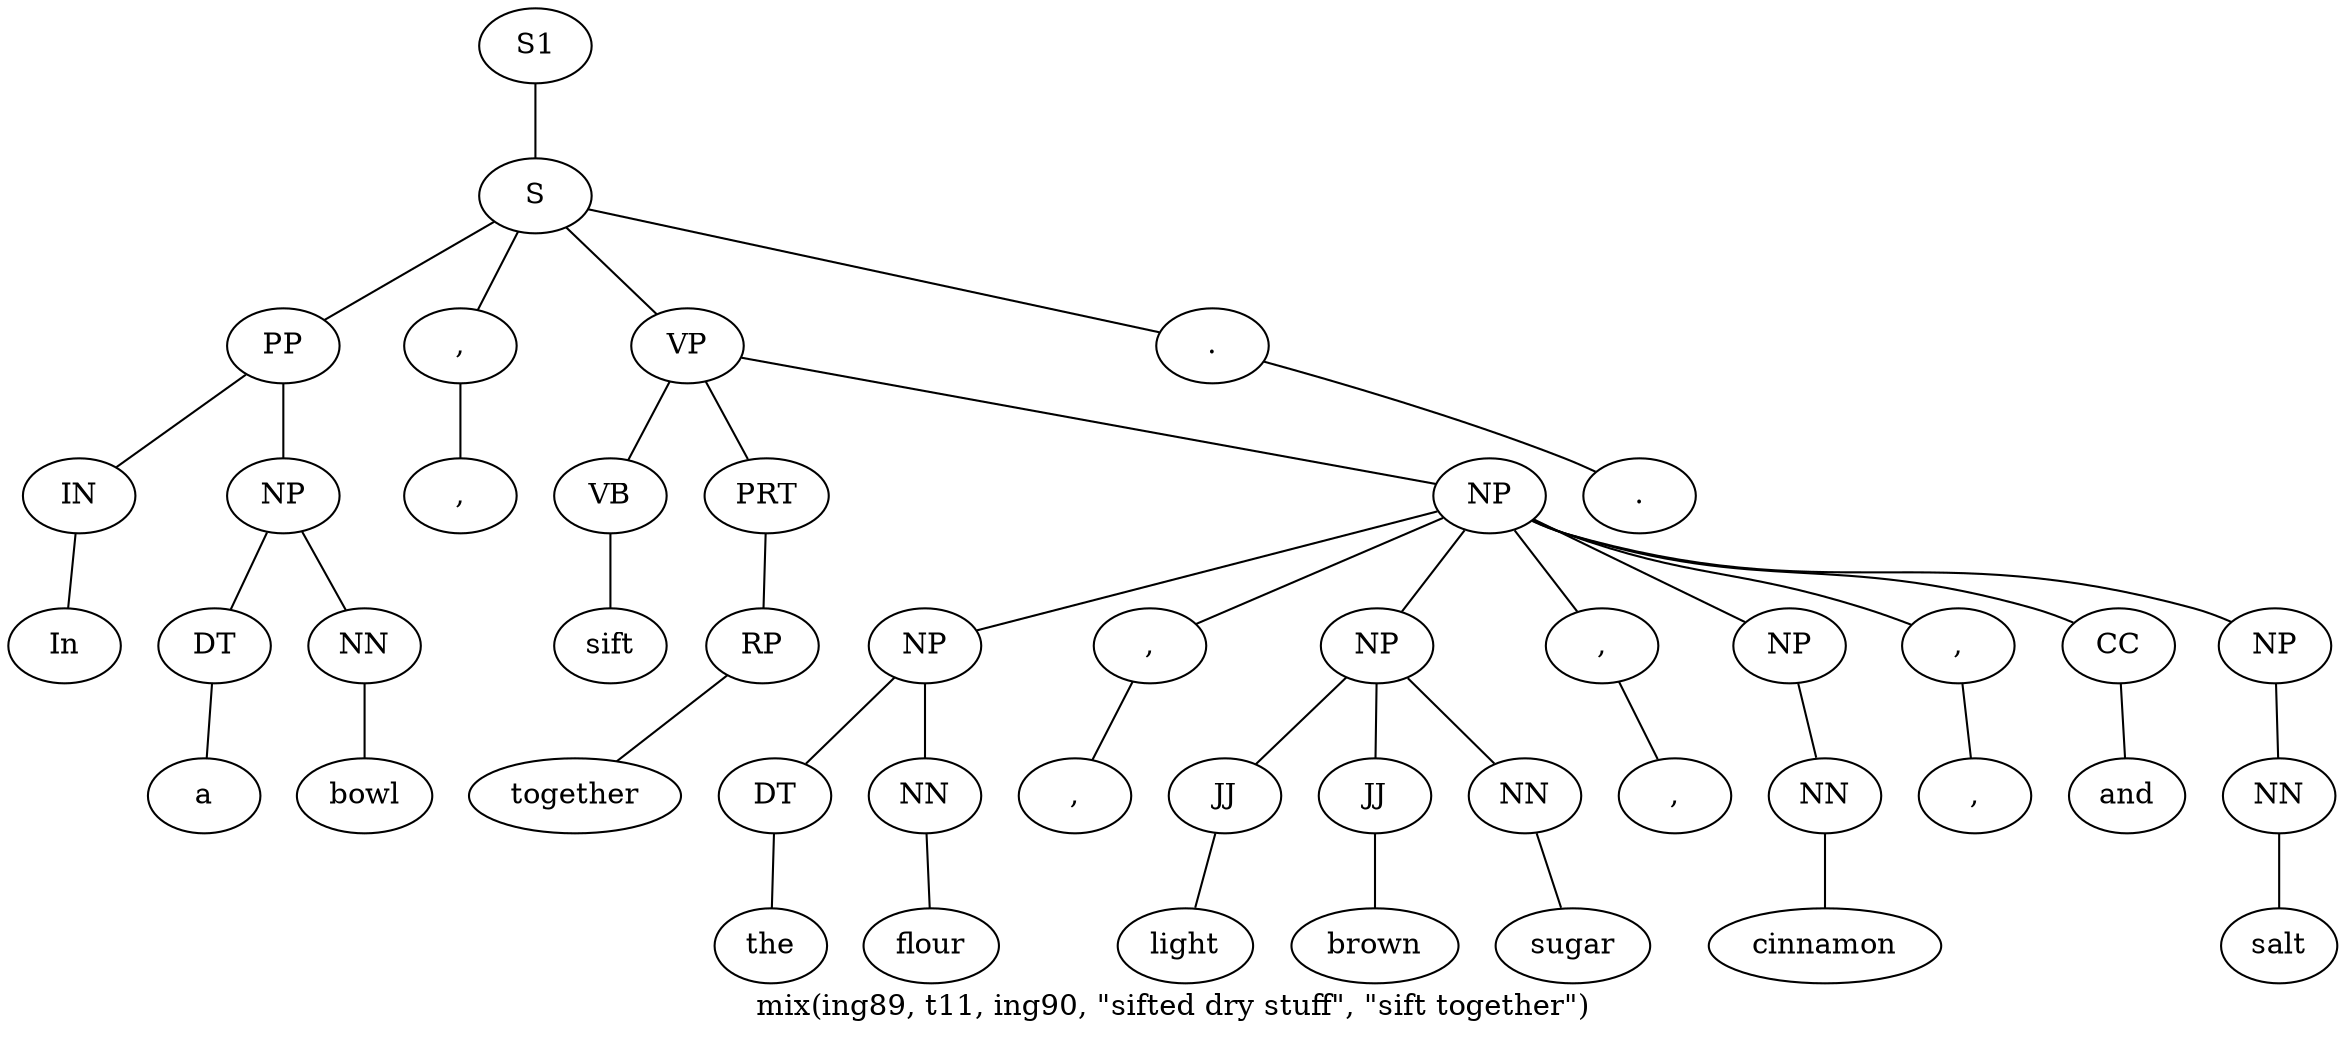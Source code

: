 graph SyntaxGraph {
	label = "mix(ing89, t11, ing90, \"sifted dry stuff\", \"sift together\")";
	Node0 [label="S1"];
	Node1 [label="S"];
	Node2 [label="PP"];
	Node3 [label="IN"];
	Node4 [label="In"];
	Node5 [label="NP"];
	Node6 [label="DT"];
	Node7 [label="a"];
	Node8 [label="NN"];
	Node9 [label="bowl"];
	Node10 [label=","];
	Node11 [label=","];
	Node12 [label="VP"];
	Node13 [label="VB"];
	Node14 [label="sift"];
	Node15 [label="PRT"];
	Node16 [label="RP"];
	Node17 [label="together"];
	Node18 [label="NP"];
	Node19 [label="NP"];
	Node20 [label="DT"];
	Node21 [label="the"];
	Node22 [label="NN"];
	Node23 [label="flour"];
	Node24 [label=","];
	Node25 [label=","];
	Node26 [label="NP"];
	Node27 [label="JJ"];
	Node28 [label="light"];
	Node29 [label="JJ"];
	Node30 [label="brown"];
	Node31 [label="NN"];
	Node32 [label="sugar"];
	Node33 [label=","];
	Node34 [label=","];
	Node35 [label="NP"];
	Node36 [label="NN"];
	Node37 [label="cinnamon"];
	Node38 [label=","];
	Node39 [label=","];
	Node40 [label="CC"];
	Node41 [label="and"];
	Node42 [label="NP"];
	Node43 [label="NN"];
	Node44 [label="salt"];
	Node45 [label="."];
	Node46 [label="."];

	Node0 -- Node1;
	Node1 -- Node2;
	Node1 -- Node10;
	Node1 -- Node12;
	Node1 -- Node45;
	Node2 -- Node3;
	Node2 -- Node5;
	Node3 -- Node4;
	Node5 -- Node6;
	Node5 -- Node8;
	Node6 -- Node7;
	Node8 -- Node9;
	Node10 -- Node11;
	Node12 -- Node13;
	Node12 -- Node15;
	Node12 -- Node18;
	Node13 -- Node14;
	Node15 -- Node16;
	Node16 -- Node17;
	Node18 -- Node19;
	Node18 -- Node24;
	Node18 -- Node26;
	Node18 -- Node33;
	Node18 -- Node35;
	Node18 -- Node38;
	Node18 -- Node40;
	Node18 -- Node42;
	Node19 -- Node20;
	Node19 -- Node22;
	Node20 -- Node21;
	Node22 -- Node23;
	Node24 -- Node25;
	Node26 -- Node27;
	Node26 -- Node29;
	Node26 -- Node31;
	Node27 -- Node28;
	Node29 -- Node30;
	Node31 -- Node32;
	Node33 -- Node34;
	Node35 -- Node36;
	Node36 -- Node37;
	Node38 -- Node39;
	Node40 -- Node41;
	Node42 -- Node43;
	Node43 -- Node44;
	Node45 -- Node46;
}